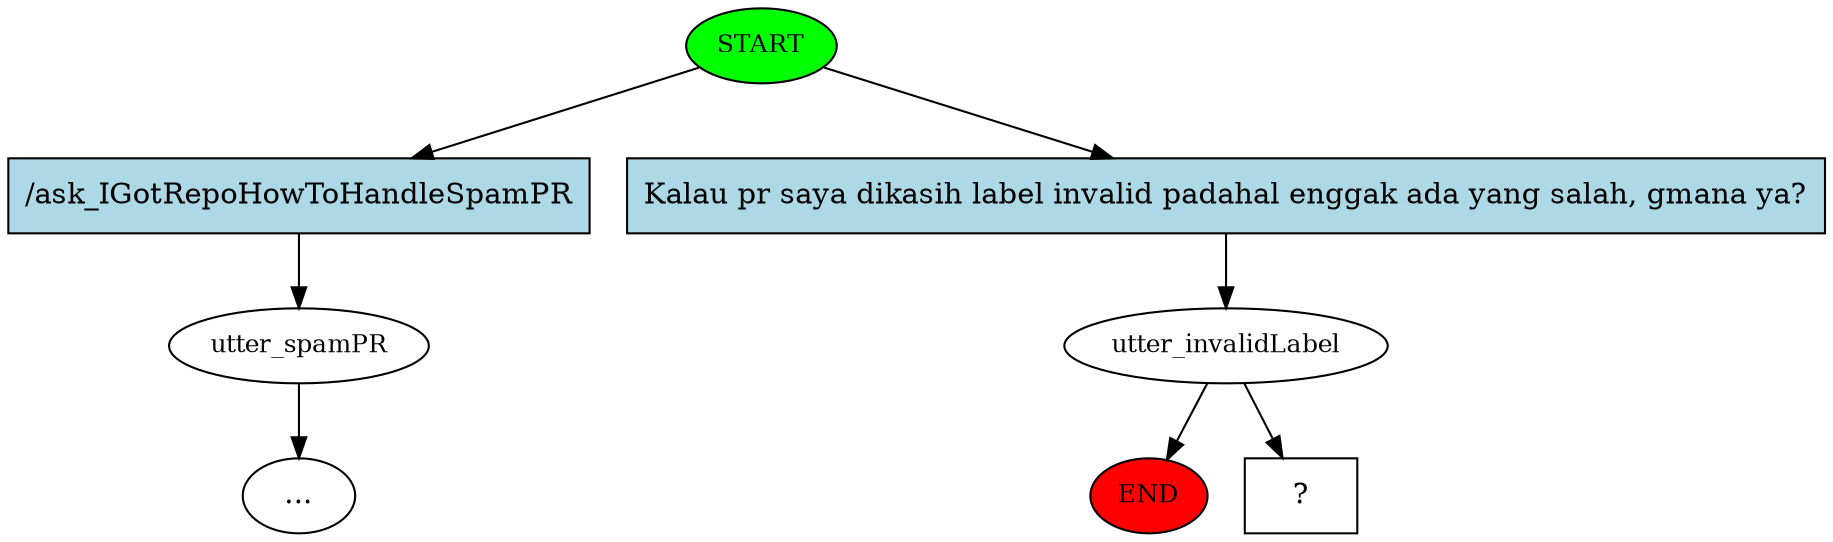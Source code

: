 digraph  {
0 [class="start active", fillcolor=green, fontsize=12, label=START, style=filled];
"-1" [class=end, fillcolor=red, fontsize=12, label=END, style=filled];
1 [class="", fontsize=12, label=utter_spamPR];
"-3" [class=ellipsis, label="..."];
2 [class=active, fontsize=12, label=utter_invalidLabel];
4 [class="intent dashed active", label="  ?  ", shape=rect];
5 [class=intent, fillcolor=lightblue, label="/ask_IGotRepoHowToHandleSpamPR", shape=rect, style=filled];
6 [class="intent active", fillcolor=lightblue, label="Kalau\ pr\ saya\ dikasih\ label\ invalid\ padahal\ enggak\ ada\ yang\ salah,\ gmana\ ya\?", shape=rect, style=filled];
0 -> 5  [class="", key=0];
0 -> 6  [class=active, key=0];
1 -> "-3"  [class="", key=NONE, label=""];
2 -> "-1"  [class="", key=NONE, label=""];
2 -> 4  [class=active, key=NONE, label=""];
5 -> 1  [class="", key=0];
6 -> 2  [class=active, key=0];
}
